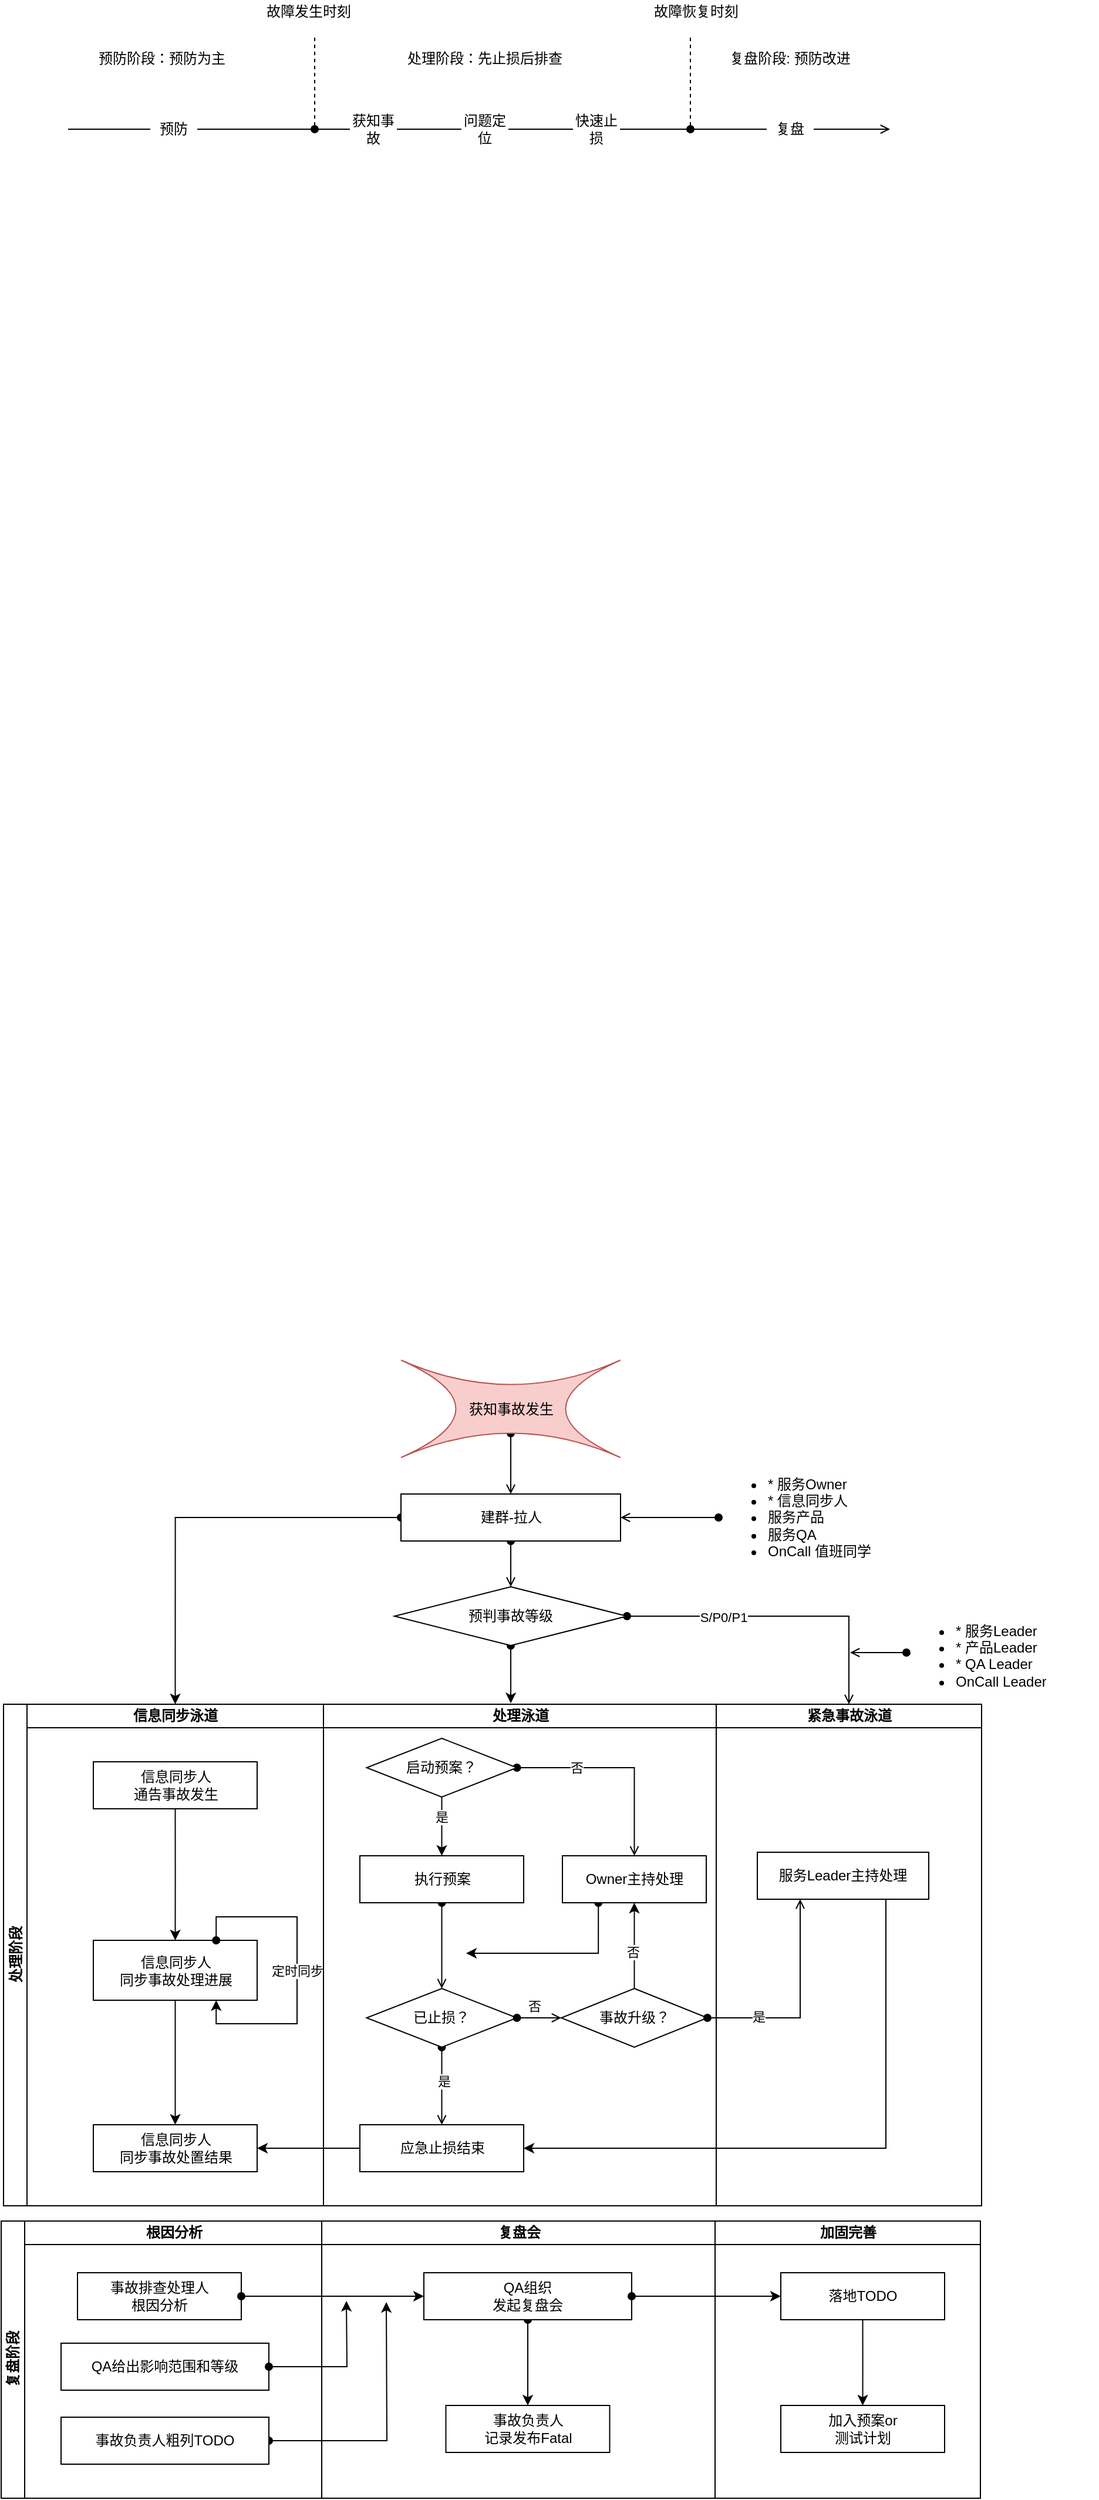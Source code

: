 <mxfile version="13.6.0" type="github">
  <diagram name="Page-1" id="aaaa8250-4180-3840-79b5-4cada1eebb92">
    <mxGraphModel dx="1765" dy="989" grid="0" gridSize="10" guides="1" tooltips="1" connect="1" arrows="1" fold="1" page="1" pageScale="1" pageWidth="850" pageHeight="1100" background="#ffffff" math="0" shadow="0">
      <root>
        <mxCell id="0" />
        <mxCell id="1" parent="0" />
        <mxCell id="iSJyoHc_6wj4qevQmHnq-73" style="edgeStyle=orthogonalEdgeStyle;rounded=0;orthogonalLoop=1;jettySize=auto;html=1;exitX=0.5;exitY=0.75;exitDx=0;exitDy=0;exitPerimeter=0;entryX=0.5;entryY=0;entryDx=0;entryDy=0;startArrow=oval;startFill=1;endArrow=open;endFill=0;" parent="1" source="iSJyoHc_6wj4qevQmHnq-20" target="iSJyoHc_6wj4qevQmHnq-70" edge="1">
          <mxGeometry relative="1" as="geometry" />
        </mxCell>
        <mxCell id="iSJyoHc_6wj4qevQmHnq-20" value="获知事故发生" style="shape=switch;whiteSpace=wrap;html=1;fillColor=#f8cecc;strokeColor=#b85450;" parent="1" vertex="1">
          <mxGeometry x="353.5" y="1208" width="187" height="83" as="geometry" />
        </mxCell>
        <mxCell id="iSJyoHc_6wj4qevQmHnq-22" value="预防阶段：预防为主" style="text;html=1;strokeColor=none;fillColor=none;align=center;verticalAlign=middle;whiteSpace=wrap;rounded=0;" parent="1" vertex="1">
          <mxGeometry x="70" y="90" width="160" height="20" as="geometry" />
        </mxCell>
        <mxCell id="iSJyoHc_6wj4qevQmHnq-24" value="" style="endArrow=none;dashed=1;html=1;startArrow=oval;startFill=1;" parent="1" edge="1">
          <mxGeometry width="50" height="50" relative="1" as="geometry">
            <mxPoint x="280" y="160" as="sourcePoint" />
            <mxPoint x="280" y="80" as="targetPoint" />
          </mxGeometry>
        </mxCell>
        <mxCell id="iSJyoHc_6wj4qevQmHnq-25" value="" style="endArrow=none;dashed=1;html=1;startArrow=oval;startFill=1;" parent="1" edge="1">
          <mxGeometry width="50" height="50" relative="1" as="geometry">
            <mxPoint x="600" y="160" as="sourcePoint" />
            <mxPoint x="600" y="80" as="targetPoint" />
          </mxGeometry>
        </mxCell>
        <mxCell id="iSJyoHc_6wj4qevQmHnq-26" value="处理阶段：先止损后排查" style="text;html=1;strokeColor=none;fillColor=none;align=center;verticalAlign=middle;whiteSpace=wrap;rounded=0;" parent="1" vertex="1">
          <mxGeometry x="320" y="90" width="210" height="20" as="geometry" />
        </mxCell>
        <mxCell id="iSJyoHc_6wj4qevQmHnq-27" value="复盘阶段: 预防改进" style="text;html=1;strokeColor=none;fillColor=none;align=center;verticalAlign=middle;whiteSpace=wrap;rounded=0;" parent="1" vertex="1">
          <mxGeometry x="610" y="90" width="150" height="20" as="geometry" />
        </mxCell>
        <mxCell id="iSJyoHc_6wj4qevQmHnq-28" value="故障发生时刻" style="text;html=1;strokeColor=none;fillColor=none;align=center;verticalAlign=middle;whiteSpace=wrap;rounded=0;" parent="1" vertex="1">
          <mxGeometry x="210" y="50" width="130" height="20" as="geometry" />
        </mxCell>
        <mxCell id="iSJyoHc_6wj4qevQmHnq-29" value="故障恢复时刻" style="text;html=1;strokeColor=none;fillColor=none;align=center;verticalAlign=middle;whiteSpace=wrap;rounded=0;" parent="1" vertex="1">
          <mxGeometry x="540" y="50" width="130" height="20" as="geometry" />
        </mxCell>
        <mxCell id="iSJyoHc_6wj4qevQmHnq-51" value="" style="endArrow=open;html=1;endFill=0;" parent="1" source="iSJyoHc_6wj4qevQmHnq-62" edge="1">
          <mxGeometry width="50" height="50" relative="1" as="geometry">
            <mxPoint x="70" y="160" as="sourcePoint" />
            <mxPoint x="770" y="160" as="targetPoint" />
          </mxGeometry>
        </mxCell>
        <mxCell id="iSJyoHc_6wj4qevQmHnq-53" value="预防" style="text;html=1;strokeColor=none;fillColor=none;align=center;verticalAlign=middle;whiteSpace=wrap;rounded=0;" parent="1" vertex="1">
          <mxGeometry x="140" y="150" width="40" height="20" as="geometry" />
        </mxCell>
        <mxCell id="iSJyoHc_6wj4qevQmHnq-54" value="" style="endArrow=none;html=1;" parent="1" target="iSJyoHc_6wj4qevQmHnq-53" edge="1">
          <mxGeometry width="50" height="50" relative="1" as="geometry">
            <mxPoint x="70" y="160" as="sourcePoint" />
            <mxPoint x="770.0" y="160" as="targetPoint" />
          </mxGeometry>
        </mxCell>
        <mxCell id="iSJyoHc_6wj4qevQmHnq-55" value="获知事故" style="text;html=1;strokeColor=none;fillColor=none;align=center;verticalAlign=middle;whiteSpace=wrap;rounded=0;" parent="1" vertex="1">
          <mxGeometry x="310" y="150" width="40" height="20" as="geometry" />
        </mxCell>
        <mxCell id="iSJyoHc_6wj4qevQmHnq-56" value="" style="endArrow=none;html=1;" parent="1" source="iSJyoHc_6wj4qevQmHnq-53" target="iSJyoHc_6wj4qevQmHnq-55" edge="1">
          <mxGeometry width="50" height="50" relative="1" as="geometry">
            <mxPoint x="180" y="160" as="sourcePoint" />
            <mxPoint x="770.0" y="160" as="targetPoint" />
          </mxGeometry>
        </mxCell>
        <mxCell id="iSJyoHc_6wj4qevQmHnq-57" value="问题定位" style="text;html=1;strokeColor=none;fillColor=none;align=center;verticalAlign=middle;whiteSpace=wrap;rounded=0;" parent="1" vertex="1">
          <mxGeometry x="405" y="150" width="40" height="20" as="geometry" />
        </mxCell>
        <mxCell id="iSJyoHc_6wj4qevQmHnq-58" value="" style="endArrow=none;html=1;" parent="1" source="iSJyoHc_6wj4qevQmHnq-55" target="iSJyoHc_6wj4qevQmHnq-57" edge="1">
          <mxGeometry width="50" height="50" relative="1" as="geometry">
            <mxPoint x="350" y="160" as="sourcePoint" />
            <mxPoint x="770.0" y="160" as="targetPoint" />
          </mxGeometry>
        </mxCell>
        <mxCell id="iSJyoHc_6wj4qevQmHnq-59" value="快速止损" style="text;html=1;strokeColor=none;fillColor=none;align=center;verticalAlign=middle;whiteSpace=wrap;rounded=0;" parent="1" vertex="1">
          <mxGeometry x="500" y="150" width="40" height="20" as="geometry" />
        </mxCell>
        <mxCell id="iSJyoHc_6wj4qevQmHnq-60" value="" style="endArrow=none;html=1;" parent="1" source="iSJyoHc_6wj4qevQmHnq-57" target="iSJyoHc_6wj4qevQmHnq-59" edge="1">
          <mxGeometry width="50" height="50" relative="1" as="geometry">
            <mxPoint x="425" y="160" as="sourcePoint" />
            <mxPoint x="770.0" y="160" as="targetPoint" />
          </mxGeometry>
        </mxCell>
        <mxCell id="iSJyoHc_6wj4qevQmHnq-62" value="复盘" style="text;html=1;strokeColor=none;fillColor=none;align=center;verticalAlign=middle;whiteSpace=wrap;rounded=0;" parent="1" vertex="1">
          <mxGeometry x="665" y="150" width="40" height="20" as="geometry" />
        </mxCell>
        <mxCell id="iSJyoHc_6wj4qevQmHnq-63" value="" style="endArrow=none;html=1;" parent="1" source="iSJyoHc_6wj4qevQmHnq-59" target="iSJyoHc_6wj4qevQmHnq-62" edge="1">
          <mxGeometry width="50" height="50" relative="1" as="geometry">
            <mxPoint x="540" y="160" as="sourcePoint" />
            <mxPoint x="770.0" y="160" as="targetPoint" />
          </mxGeometry>
        </mxCell>
        <mxCell id="iSJyoHc_6wj4qevQmHnq-74" style="rounded=0;orthogonalLoop=1;jettySize=auto;html=1;exitX=1;exitY=0.5;exitDx=0;exitDy=0;entryX=0.5;entryY=0;entryDx=0;entryDy=0;startArrow=oval;startFill=1;endArrow=open;endFill=0;edgeStyle=orthogonalEdgeStyle;" parent="1" source="iSJyoHc_6wj4qevQmHnq-76" target="iSJyoHc_6wj4qevQmHnq-66" edge="1">
          <mxGeometry relative="1" as="geometry" />
        </mxCell>
        <mxCell id="iSJyoHc_6wj4qevQmHnq-78" value="S/P0/P1" style="edgeLabel;html=1;align=center;verticalAlign=middle;resizable=0;points=[];" parent="iSJyoHc_6wj4qevQmHnq-74" vertex="1" connectable="0">
          <mxGeometry x="-0.381" relative="1" as="geometry">
            <mxPoint y="1" as="offset" />
          </mxGeometry>
        </mxCell>
        <mxCell id="iSJyoHc_6wj4qevQmHnq-77" style="edgeStyle=orthogonalEdgeStyle;rounded=0;orthogonalLoop=1;jettySize=auto;html=1;exitX=0.5;exitY=1;exitDx=0;exitDy=0;entryX=0.5;entryY=0;entryDx=0;entryDy=0;startArrow=oval;startFill=1;endArrow=open;endFill=0;" parent="1" source="iSJyoHc_6wj4qevQmHnq-70" target="iSJyoHc_6wj4qevQmHnq-76" edge="1">
          <mxGeometry relative="1" as="geometry" />
        </mxCell>
        <mxCell id="jBViV83I6WGwF1HZAs06-34" style="edgeStyle=orthogonalEdgeStyle;rounded=0;orthogonalLoop=1;jettySize=auto;html=1;exitX=0;exitY=0.5;exitDx=0;exitDy=0;entryX=0.5;entryY=0;entryDx=0;entryDy=0;startArrow=oval;startFill=1;" parent="1" source="iSJyoHc_6wj4qevQmHnq-70" target="iSJyoHc_6wj4qevQmHnq-67" edge="1">
          <mxGeometry relative="1" as="geometry" />
        </mxCell>
        <mxCell id="iSJyoHc_6wj4qevQmHnq-70" value="建群-拉人" style="whiteSpace=wrap;html=1;" parent="1" vertex="1">
          <mxGeometry x="353.5" y="1322" width="187" height="40" as="geometry" />
        </mxCell>
        <mxCell id="iSJyoHc_6wj4qevQmHnq-72" style="edgeStyle=orthogonalEdgeStyle;rounded=0;orthogonalLoop=1;jettySize=auto;html=1;exitX=0;exitY=0.5;exitDx=0;exitDy=0;entryX=1;entryY=0.5;entryDx=0;entryDy=0;startArrow=oval;startFill=1;endArrow=open;endFill=0;" parent="1" source="iSJyoHc_6wj4qevQmHnq-71" target="iSJyoHc_6wj4qevQmHnq-70" edge="1">
          <mxGeometry relative="1" as="geometry" />
        </mxCell>
        <mxCell id="iSJyoHc_6wj4qevQmHnq-71" value="&lt;ul&gt;&lt;li&gt;* 服务Owner&lt;/li&gt;&lt;li&gt;* 信息同步人&lt;/li&gt;&lt;li&gt;服务产品&lt;/li&gt;&lt;li&gt;服务QA&lt;/li&gt;&lt;li&gt;OnCall 值班同学&lt;/li&gt;&lt;/ul&gt;" style="text;strokeColor=none;fillColor=none;html=1;whiteSpace=wrap;verticalAlign=middle;overflow=hidden;" parent="1" vertex="1">
          <mxGeometry x="624" y="1291" width="163" height="102" as="geometry" />
        </mxCell>
        <mxCell id="jBViV83I6WGwF1HZAs06-13" style="edgeStyle=orthogonalEdgeStyle;rounded=0;orthogonalLoop=1;jettySize=auto;html=1;exitX=0.5;exitY=1;exitDx=0;exitDy=0;entryX=0.477;entryY=-0.002;entryDx=0;entryDy=0;entryPerimeter=0;startArrow=oval;startFill=1;" parent="1" source="iSJyoHc_6wj4qevQmHnq-76" target="iSJyoHc_6wj4qevQmHnq-65" edge="1">
          <mxGeometry relative="1" as="geometry" />
        </mxCell>
        <mxCell id="iSJyoHc_6wj4qevQmHnq-76" value="预判事故等级" style="rhombus;whiteSpace=wrap;html=1;" parent="1" vertex="1">
          <mxGeometry x="348" y="1401" width="198" height="50" as="geometry" />
        </mxCell>
        <mxCell id="iSJyoHc_6wj4qevQmHnq-80" style="edgeStyle=orthogonalEdgeStyle;rounded=0;orthogonalLoop=1;jettySize=auto;html=1;exitX=0;exitY=0.5;exitDx=0;exitDy=0;startArrow=oval;startFill=1;endArrow=open;endFill=0;" parent="1" source="iSJyoHc_6wj4qevQmHnq-79" edge="1">
          <mxGeometry relative="1" as="geometry">
            <mxPoint x="736" y="1457" as="targetPoint" />
          </mxGeometry>
        </mxCell>
        <mxCell id="iSJyoHc_6wj4qevQmHnq-79" value="&lt;ul&gt;&lt;li&gt;* 服务Leader&lt;/li&gt;&lt;li&gt;* 产品Leader&lt;/li&gt;&lt;li&gt;* QA Leader&lt;/li&gt;&lt;li&gt;OnCall Leader&lt;/li&gt;&lt;/ul&gt;" style="text;strokeColor=none;fillColor=none;html=1;whiteSpace=wrap;verticalAlign=middle;overflow=hidden;" parent="1" vertex="1">
          <mxGeometry x="784" y="1417" width="163" height="80" as="geometry" />
        </mxCell>
        <mxCell id="jBViV83I6WGwF1HZAs06-14" style="edgeStyle=orthogonalEdgeStyle;rounded=0;orthogonalLoop=1;jettySize=auto;html=1;exitX=0.25;exitY=1;exitDx=0;exitDy=0;startArrow=oval;startFill=1;" parent="1" source="iSJyoHc_6wj4qevQmHnq-68" edge="1">
          <mxGeometry relative="1" as="geometry">
            <mxPoint x="409" y="1713" as="targetPoint" />
            <Array as="points">
              <mxPoint x="522" y="1713" />
            </Array>
          </mxGeometry>
        </mxCell>
        <mxCell id="jBViV83I6WGwF1HZAs06-33" style="edgeStyle=orthogonalEdgeStyle;rounded=0;orthogonalLoop=1;jettySize=auto;html=1;exitX=1;exitY=0.5;exitDx=0;exitDy=0;startArrow=oval;startFill=1;" parent="1" source="jBViV83I6WGwF1HZAs06-32" edge="1">
          <mxGeometry relative="1" as="geometry">
            <mxPoint x="341" y="2010" as="targetPoint" />
          </mxGeometry>
        </mxCell>
        <mxCell id="iSJyoHc_6wj4qevQmHnq-64" value="处理阶段" style="swimlane;html=1;childLayout=stackLayout;resizeParent=1;resizeParentMax=0;startSize=20;horizontal=0;horizontalStack=1;" parent="1" vertex="1">
          <mxGeometry x="15" y="1501" width="833" height="427" as="geometry" />
        </mxCell>
        <mxCell id="iSJyoHc_6wj4qevQmHnq-67" value="信息同步泳道" style="swimlane;html=1;startSize=20;" parent="iSJyoHc_6wj4qevQmHnq-64" vertex="1">
          <mxGeometry x="20" width="252.5" height="427" as="geometry" />
        </mxCell>
        <mxCell id="jBViV83I6WGwF1HZAs06-10" style="edgeStyle=orthogonalEdgeStyle;rounded=0;orthogonalLoop=1;jettySize=auto;html=1;exitX=0.5;exitY=1;exitDx=0;exitDy=0;entryX=0.5;entryY=0;entryDx=0;entryDy=0;" parent="iSJyoHc_6wj4qevQmHnq-67" source="jBViV83I6WGwF1HZAs06-1" target="jBViV83I6WGwF1HZAs06-2" edge="1">
          <mxGeometry relative="1" as="geometry" />
        </mxCell>
        <mxCell id="jBViV83I6WGwF1HZAs06-2" value="信息同步人&lt;br&gt;同步事故处置结果" style="whiteSpace=wrap;html=1;" parent="iSJyoHc_6wj4qevQmHnq-67" vertex="1">
          <mxGeometry x="56.5" y="358" width="139.5" height="40" as="geometry" />
        </mxCell>
        <mxCell id="jBViV83I6WGwF1HZAs06-9" style="edgeStyle=orthogonalEdgeStyle;rounded=0;orthogonalLoop=1;jettySize=auto;html=1;exitX=0.5;exitY=1;exitDx=0;exitDy=0;" parent="iSJyoHc_6wj4qevQmHnq-67" source="iSJyoHc_6wj4qevQmHnq-82" target="jBViV83I6WGwF1HZAs06-1" edge="1">
          <mxGeometry relative="1" as="geometry" />
        </mxCell>
        <mxCell id="iSJyoHc_6wj4qevQmHnq-82" value="信息同步人&lt;br&gt;通告事故发生" style="whiteSpace=wrap;html=1;" parent="iSJyoHc_6wj4qevQmHnq-67" vertex="1">
          <mxGeometry x="56.5" y="49" width="139.5" height="40" as="geometry" />
        </mxCell>
        <mxCell id="jBViV83I6WGwF1HZAs06-1" value="信息同步人&lt;br&gt;同步事故处理进展" style="whiteSpace=wrap;html=1;" parent="iSJyoHc_6wj4qevQmHnq-67" vertex="1">
          <mxGeometry x="56.5" y="201" width="139.5" height="51" as="geometry" />
        </mxCell>
        <mxCell id="jBViV83I6WGwF1HZAs06-19" value="定时同步" style="edgeStyle=orthogonalEdgeStyle;rounded=0;orthogonalLoop=1;jettySize=auto;html=1;exitX=0.75;exitY=0;exitDx=0;exitDy=0;entryX=0.75;entryY=1;entryDx=0;entryDy=0;startArrow=oval;startFill=1;" parent="iSJyoHc_6wj4qevQmHnq-67" source="jBViV83I6WGwF1HZAs06-1" target="jBViV83I6WGwF1HZAs06-1" edge="1">
          <mxGeometry relative="1" as="geometry">
            <Array as="points">
              <mxPoint x="161" y="181" />
              <mxPoint x="230" y="181" />
              <mxPoint x="230" y="272" />
              <mxPoint x="161" y="272" />
            </Array>
          </mxGeometry>
        </mxCell>
        <mxCell id="iSJyoHc_6wj4qevQmHnq-65" value="处理泳道" style="swimlane;html=1;startSize=20;" parent="iSJyoHc_6wj4qevQmHnq-64" vertex="1">
          <mxGeometry x="272.5" width="334.5" height="427" as="geometry" />
        </mxCell>
        <mxCell id="iSJyoHc_6wj4qevQmHnq-92" style="edgeStyle=orthogonalEdgeStyle;rounded=0;orthogonalLoop=1;jettySize=auto;html=1;exitX=1;exitY=0.5;exitDx=0;exitDy=0;startArrow=oval;startFill=1;endArrow=open;endFill=0;" parent="iSJyoHc_6wj4qevQmHnq-65" source="jBViV83I6WGwF1HZAs06-4" target="iSJyoHc_6wj4qevQmHnq-68" edge="1">
          <mxGeometry relative="1" as="geometry" />
        </mxCell>
        <mxCell id="jBViV83I6WGwF1HZAs06-3" value="否" style="edgeLabel;html=1;align=center;verticalAlign=middle;resizable=0;points=[];" parent="iSJyoHc_6wj4qevQmHnq-92" vertex="1" connectable="0">
          <mxGeometry x="-0.009" relative="1" as="geometry">
            <mxPoint x="-36.25" as="offset" />
          </mxGeometry>
        </mxCell>
        <mxCell id="jBViV83I6WGwF1HZAs06-5" style="edgeStyle=orthogonalEdgeStyle;rounded=0;orthogonalLoop=1;jettySize=auto;html=1;exitX=0.5;exitY=1;exitDx=0;exitDy=0;entryX=0.5;entryY=0;entryDx=0;entryDy=0;" parent="iSJyoHc_6wj4qevQmHnq-65" source="jBViV83I6WGwF1HZAs06-4" target="iSJyoHc_6wj4qevQmHnq-90" edge="1">
          <mxGeometry relative="1" as="geometry" />
        </mxCell>
        <mxCell id="jBViV83I6WGwF1HZAs06-6" value="是" style="edgeLabel;html=1;align=center;verticalAlign=middle;resizable=0;points=[];" parent="jBViV83I6WGwF1HZAs06-5" vertex="1" connectable="0">
          <mxGeometry x="-0.32" y="-1" relative="1" as="geometry">
            <mxPoint as="offset" />
          </mxGeometry>
        </mxCell>
        <mxCell id="iSJyoHc_6wj4qevQmHnq-98" style="edgeStyle=orthogonalEdgeStyle;rounded=0;orthogonalLoop=1;jettySize=auto;html=1;exitX=0.5;exitY=1;exitDx=0;exitDy=0;entryX=0.5;entryY=0;entryDx=0;entryDy=0;startArrow=oval;startFill=1;endArrow=open;endFill=0;" parent="iSJyoHc_6wj4qevQmHnq-65" source="iSJyoHc_6wj4qevQmHnq-84" target="iSJyoHc_6wj4qevQmHnq-95" edge="1">
          <mxGeometry relative="1" as="geometry" />
        </mxCell>
        <mxCell id="iSJyoHc_6wj4qevQmHnq-102" value="是" style="edgeLabel;html=1;align=center;verticalAlign=middle;resizable=0;points=[];" parent="iSJyoHc_6wj4qevQmHnq-98" vertex="1" connectable="0">
          <mxGeometry x="-0.129" y="1" relative="1" as="geometry">
            <mxPoint as="offset" />
          </mxGeometry>
        </mxCell>
        <mxCell id="iSJyoHc_6wj4qevQmHnq-93" value="" style="edgeStyle=orthogonalEdgeStyle;rounded=0;orthogonalLoop=1;jettySize=auto;html=1;exitX=0.5;exitY=1;exitDx=0;exitDy=0;startArrow=oval;startFill=1;endArrow=open;endFill=0;" parent="iSJyoHc_6wj4qevQmHnq-65" source="iSJyoHc_6wj4qevQmHnq-90" target="iSJyoHc_6wj4qevQmHnq-84" edge="1">
          <mxGeometry x="-0.369" relative="1" as="geometry">
            <mxPoint x="100.833" y="149.667" as="targetPoint" />
            <mxPoint as="offset" />
          </mxGeometry>
        </mxCell>
        <mxCell id="jBViV83I6WGwF1HZAs06-4" value="启动预案？" style="rhombus;whiteSpace=wrap;html=1;" parent="iSJyoHc_6wj4qevQmHnq-65" vertex="1">
          <mxGeometry x="36.75" y="29" width="128" height="50" as="geometry" />
        </mxCell>
        <mxCell id="iSJyoHc_6wj4qevQmHnq-90" value="执行预案" style="whiteSpace=wrap;html=1;" parent="iSJyoHc_6wj4qevQmHnq-65" vertex="1">
          <mxGeometry x="31" y="129" width="139.5" height="40" as="geometry" />
        </mxCell>
        <mxCell id="iSJyoHc_6wj4qevQmHnq-84" value="已止损？" style="rhombus;whiteSpace=wrap;html=1;" parent="iSJyoHc_6wj4qevQmHnq-65" vertex="1">
          <mxGeometry x="36.75" y="242" width="128" height="50" as="geometry" />
        </mxCell>
        <mxCell id="iSJyoHc_6wj4qevQmHnq-99" value="否" style="edgeStyle=orthogonalEdgeStyle;rounded=0;orthogonalLoop=1;jettySize=auto;html=1;exitX=1;exitY=0.5;exitDx=0;exitDy=0;entryX=0;entryY=0.5;entryDx=0;entryDy=0;startArrow=oval;startFill=1;endArrow=open;endFill=0;" parent="iSJyoHc_6wj4qevQmHnq-65" source="iSJyoHc_6wj4qevQmHnq-84" target="iSJyoHc_6wj4qevQmHnq-88" edge="1">
          <mxGeometry x="-0.207" y="10" relative="1" as="geometry">
            <mxPoint as="offset" />
          </mxGeometry>
        </mxCell>
        <mxCell id="jBViV83I6WGwF1HZAs06-7" style="edgeStyle=orthogonalEdgeStyle;rounded=0;orthogonalLoop=1;jettySize=auto;html=1;exitX=0.5;exitY=0;exitDx=0;exitDy=0;entryX=0.5;entryY=1;entryDx=0;entryDy=0;" parent="iSJyoHc_6wj4qevQmHnq-65" source="iSJyoHc_6wj4qevQmHnq-88" target="iSJyoHc_6wj4qevQmHnq-68" edge="1">
          <mxGeometry relative="1" as="geometry" />
        </mxCell>
        <mxCell id="jBViV83I6WGwF1HZAs06-8" value="否" style="edgeLabel;html=1;align=center;verticalAlign=middle;resizable=0;points=[];" parent="jBViV83I6WGwF1HZAs06-7" vertex="1" connectable="0">
          <mxGeometry x="-0.151" y="2" relative="1" as="geometry">
            <mxPoint as="offset" />
          </mxGeometry>
        </mxCell>
        <mxCell id="iSJyoHc_6wj4qevQmHnq-95" value="应急止损结束" style="whiteSpace=wrap;html=1;" parent="iSJyoHc_6wj4qevQmHnq-65" vertex="1">
          <mxGeometry x="31" y="358" width="139.5" height="40" as="geometry" />
        </mxCell>
        <mxCell id="iSJyoHc_6wj4qevQmHnq-68" value="Owner主持处理" style="whiteSpace=wrap;html=1;" parent="iSJyoHc_6wj4qevQmHnq-65" vertex="1">
          <mxGeometry x="203.5" y="129" width="122.5" height="40" as="geometry" />
        </mxCell>
        <mxCell id="iSJyoHc_6wj4qevQmHnq-88" value="事故升级？" style="rhombus;whiteSpace=wrap;html=1;" parent="iSJyoHc_6wj4qevQmHnq-65" vertex="1">
          <mxGeometry x="202.5" y="242" width="124.5" height="50" as="geometry" />
        </mxCell>
        <mxCell id="iSJyoHc_6wj4qevQmHnq-66" value="紧急事故泳道" style="swimlane;html=1;startSize=20;" parent="iSJyoHc_6wj4qevQmHnq-64" vertex="1">
          <mxGeometry x="607" width="226" height="427" as="geometry" />
        </mxCell>
        <mxCell id="iSJyoHc_6wj4qevQmHnq-69" value="服务Leader主持处理" style="whiteSpace=wrap;html=1;" parent="iSJyoHc_6wj4qevQmHnq-66" vertex="1">
          <mxGeometry x="35" y="126" width="146" height="40" as="geometry" />
        </mxCell>
        <mxCell id="iSJyoHc_6wj4qevQmHnq-100" style="edgeStyle=orthogonalEdgeStyle;rounded=0;orthogonalLoop=1;jettySize=auto;html=1;exitX=1;exitY=0.5;exitDx=0;exitDy=0;entryX=0.25;entryY=1;entryDx=0;entryDy=0;startArrow=oval;startFill=1;endArrow=open;endFill=0;" parent="iSJyoHc_6wj4qevQmHnq-64" source="iSJyoHc_6wj4qevQmHnq-88" target="iSJyoHc_6wj4qevQmHnq-69" edge="1">
          <mxGeometry relative="1" as="geometry" />
        </mxCell>
        <mxCell id="iSJyoHc_6wj4qevQmHnq-101" value="是" style="edgeLabel;html=1;align=center;verticalAlign=middle;resizable=0;points=[];" parent="iSJyoHc_6wj4qevQmHnq-100" vertex="1" connectable="0">
          <mxGeometry x="-0.517" y="1" relative="1" as="geometry">
            <mxPoint as="offset" />
          </mxGeometry>
        </mxCell>
        <mxCell id="jBViV83I6WGwF1HZAs06-11" style="edgeStyle=orthogonalEdgeStyle;rounded=0;orthogonalLoop=1;jettySize=auto;html=1;exitX=0;exitY=0.5;exitDx=0;exitDy=0;entryX=1;entryY=0.5;entryDx=0;entryDy=0;" parent="iSJyoHc_6wj4qevQmHnq-64" source="iSJyoHc_6wj4qevQmHnq-95" target="jBViV83I6WGwF1HZAs06-2" edge="1">
          <mxGeometry relative="1" as="geometry" />
        </mxCell>
        <mxCell id="jBViV83I6WGwF1HZAs06-12" style="edgeStyle=orthogonalEdgeStyle;rounded=0;orthogonalLoop=1;jettySize=auto;html=1;exitX=0.75;exitY=1;exitDx=0;exitDy=0;entryX=1;entryY=0.5;entryDx=0;entryDy=0;" parent="iSJyoHc_6wj4qevQmHnq-64" source="iSJyoHc_6wj4qevQmHnq-69" target="iSJyoHc_6wj4qevQmHnq-95" edge="1">
          <mxGeometry relative="1" as="geometry" />
        </mxCell>
        <mxCell id="jBViV83I6WGwF1HZAs06-15" value="复盘阶段" style="swimlane;html=1;childLayout=stackLayout;resizeParent=1;resizeParentMax=0;startSize=20;horizontal=0;horizontalStack=1;" parent="1" vertex="1">
          <mxGeometry x="13" y="1941" width="834" height="236" as="geometry" />
        </mxCell>
        <mxCell id="jBViV83I6WGwF1HZAs06-16" value="根因分析" style="swimlane;html=1;startSize=20;" parent="jBViV83I6WGwF1HZAs06-15" vertex="1">
          <mxGeometry x="20" width="253" height="236" as="geometry" />
        </mxCell>
        <mxCell id="jBViV83I6WGwF1HZAs06-20" value="事故排查处理人&lt;br&gt;根因分析" style="whiteSpace=wrap;html=1;" parent="jBViV83I6WGwF1HZAs06-16" vertex="1">
          <mxGeometry x="45" y="44" width="139.5" height="40" as="geometry" />
        </mxCell>
        <mxCell id="jBViV83I6WGwF1HZAs06-21" value="QA给出影响范围和等级" style="whiteSpace=wrap;html=1;" parent="jBViV83I6WGwF1HZAs06-16" vertex="1">
          <mxGeometry x="31" y="104" width="177" height="40" as="geometry" />
        </mxCell>
        <mxCell id="jBViV83I6WGwF1HZAs06-32" value="事故负责人粗列TODO" style="whiteSpace=wrap;html=1;" parent="jBViV83I6WGwF1HZAs06-16" vertex="1">
          <mxGeometry x="31" y="167" width="177" height="40" as="geometry" />
        </mxCell>
        <mxCell id="jBViV83I6WGwF1HZAs06-17" value="复盘会" style="swimlane;html=1;startSize=20;" parent="jBViV83I6WGwF1HZAs06-15" vertex="1">
          <mxGeometry x="273" width="335" height="236" as="geometry" />
        </mxCell>
        <mxCell id="jBViV83I6WGwF1HZAs06-29" style="edgeStyle=orthogonalEdgeStyle;rounded=0;orthogonalLoop=1;jettySize=auto;html=1;exitX=0.5;exitY=1;exitDx=0;exitDy=0;entryX=0.5;entryY=0;entryDx=0;entryDy=0;startArrow=oval;startFill=1;" parent="jBViV83I6WGwF1HZAs06-17" source="jBViV83I6WGwF1HZAs06-22" target="jBViV83I6WGwF1HZAs06-23" edge="1">
          <mxGeometry relative="1" as="geometry" />
        </mxCell>
        <mxCell id="jBViV83I6WGwF1HZAs06-23" value="&lt;span&gt;事故负责人&lt;/span&gt;&lt;br&gt;&lt;span&gt;记录发布Fatal&lt;/span&gt;" style="whiteSpace=wrap;html=1;" parent="jBViV83I6WGwF1HZAs06-17" vertex="1">
          <mxGeometry x="105.75" y="157" width="139.5" height="40" as="geometry" />
        </mxCell>
        <mxCell id="jBViV83I6WGwF1HZAs06-22" value="QA组织&lt;br&gt;发起复盘会" style="whiteSpace=wrap;html=1;" parent="jBViV83I6WGwF1HZAs06-17" vertex="1">
          <mxGeometry x="87" y="44" width="177" height="40" as="geometry" />
        </mxCell>
        <mxCell id="jBViV83I6WGwF1HZAs06-18" value="加固完善" style="swimlane;html=1;startSize=20;" parent="jBViV83I6WGwF1HZAs06-15" vertex="1">
          <mxGeometry x="608" width="226" height="236" as="geometry" />
        </mxCell>
        <mxCell id="KLBYunQgYNzLlMH-8vBU-3" style="edgeStyle=orthogonalEdgeStyle;rounded=0;orthogonalLoop=1;jettySize=auto;html=1;exitX=0.5;exitY=1;exitDx=0;exitDy=0;" edge="1" parent="jBViV83I6WGwF1HZAs06-18" source="jBViV83I6WGwF1HZAs06-24" target="KLBYunQgYNzLlMH-8vBU-2">
          <mxGeometry relative="1" as="geometry" />
        </mxCell>
        <mxCell id="jBViV83I6WGwF1HZAs06-24" value="落地TODO" style="whiteSpace=wrap;html=1;" parent="jBViV83I6WGwF1HZAs06-18" vertex="1">
          <mxGeometry x="56" y="44" width="139.5" height="40" as="geometry" />
        </mxCell>
        <mxCell id="KLBYunQgYNzLlMH-8vBU-2" value="加入预案or&lt;br&gt;测试计划" style="whiteSpace=wrap;html=1;" vertex="1" parent="jBViV83I6WGwF1HZAs06-18">
          <mxGeometry x="56" y="157" width="139.5" height="40" as="geometry" />
        </mxCell>
        <mxCell id="jBViV83I6WGwF1HZAs06-27" style="edgeStyle=orthogonalEdgeStyle;rounded=0;orthogonalLoop=1;jettySize=auto;html=1;exitX=1;exitY=0.5;exitDx=0;exitDy=0;startArrow=oval;startFill=1;" parent="jBViV83I6WGwF1HZAs06-15" source="jBViV83I6WGwF1HZAs06-20" target="jBViV83I6WGwF1HZAs06-22" edge="1">
          <mxGeometry relative="1" as="geometry" />
        </mxCell>
        <mxCell id="jBViV83I6WGwF1HZAs06-28" style="edgeStyle=orthogonalEdgeStyle;rounded=0;orthogonalLoop=1;jettySize=auto;html=1;exitX=1;exitY=0.5;exitDx=0;exitDy=0;startArrow=oval;startFill=1;" parent="jBViV83I6WGwF1HZAs06-15" source="jBViV83I6WGwF1HZAs06-21" edge="1">
          <mxGeometry relative="1" as="geometry">
            <mxPoint x="294" y="68" as="targetPoint" />
          </mxGeometry>
        </mxCell>
        <mxCell id="jBViV83I6WGwF1HZAs06-30" style="edgeStyle=orthogonalEdgeStyle;rounded=0;orthogonalLoop=1;jettySize=auto;html=1;exitX=1;exitY=0.5;exitDx=0;exitDy=0;entryX=0;entryY=0.5;entryDx=0;entryDy=0;startArrow=oval;startFill=1;" parent="jBViV83I6WGwF1HZAs06-15" source="jBViV83I6WGwF1HZAs06-22" target="jBViV83I6WGwF1HZAs06-24" edge="1">
          <mxGeometry relative="1" as="geometry" />
        </mxCell>
      </root>
    </mxGraphModel>
  </diagram>
</mxfile>
